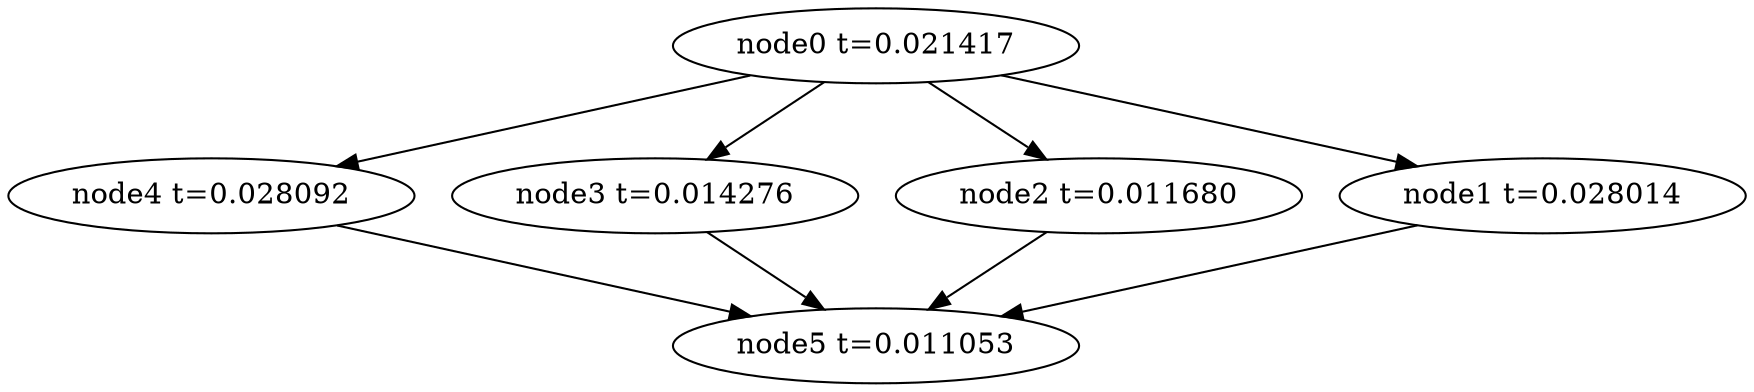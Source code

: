 digraph g{
	node5[label="node5 t=0.011053"]
	node4 -> node5
	node4[label="node4 t=0.028092"];
	node3 -> node5
	node3[label="node3 t=0.014276"];
	node2 -> node5
	node2[label="node2 t=0.011680"];
	node1 -> node5
	node1[label="node1 t=0.028014"];
	node0 -> node4
	node0 -> node3
	node0 -> node2
	node0 -> node1
	node0[label="node0 t=0.021417"];
}
